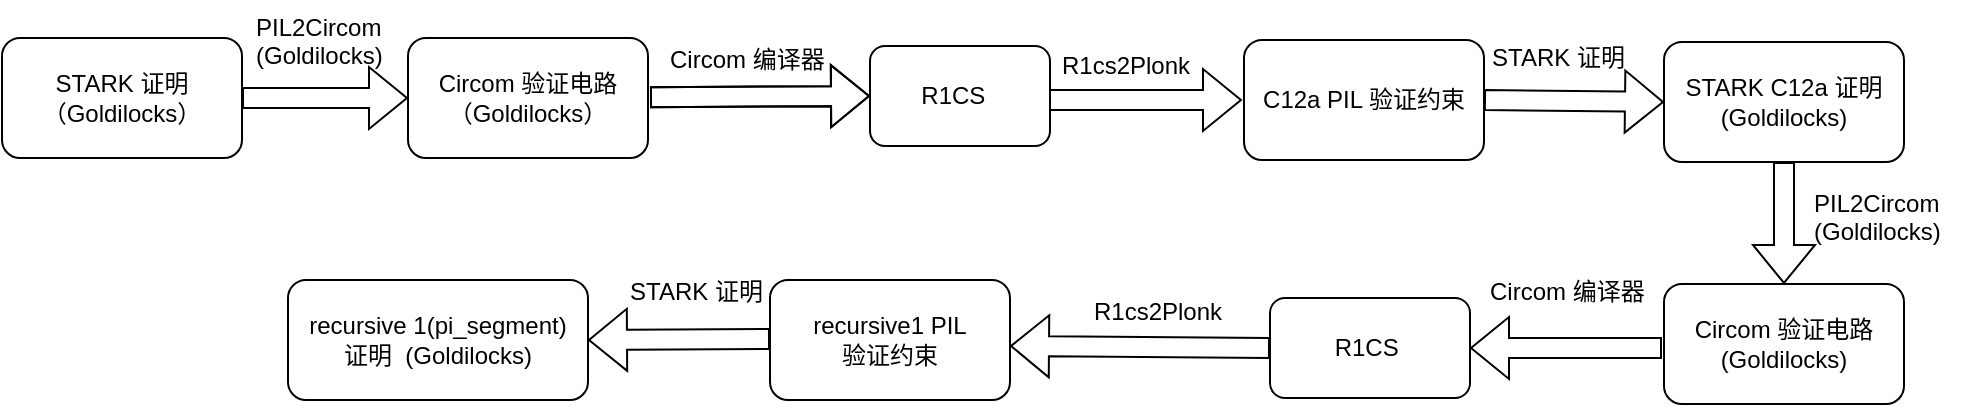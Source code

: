 <mxfile version="20.6.0" type="github">
  <diagram id="G29fxjJjs0hPYExiOqVX" name="第 1 页">
    <mxGraphModel dx="1426" dy="655" grid="1" gridSize="10" guides="1" tooltips="1" connect="1" arrows="1" fold="1" page="1" pageScale="1" pageWidth="827" pageHeight="1169" math="0" shadow="0">
      <root>
        <mxCell id="0" />
        <mxCell id="1" parent="0" />
        <mxCell id="UaemOYfhT0YACzm22oCD-1" value="STARK 证明&lt;br&gt;（Goldilocks）" style="rounded=1;whiteSpace=wrap;html=1;" vertex="1" parent="1">
          <mxGeometry x="67" y="143" width="120" height="60" as="geometry" />
        </mxCell>
        <mxCell id="UaemOYfhT0YACzm22oCD-2" value="Circom 验证电路&lt;br&gt;（Goldilocks）" style="rounded=1;whiteSpace=wrap;html=1;" vertex="1" parent="1">
          <mxGeometry x="270" y="143" width="120" height="60" as="geometry" />
        </mxCell>
        <mxCell id="UaemOYfhT0YACzm22oCD-3" value="" style="shape=flexArrow;endArrow=classic;html=1;rounded=0;exitX=1;exitY=0.5;exitDx=0;exitDy=0;entryX=0;entryY=0.5;entryDx=0;entryDy=0;" edge="1" parent="1" source="UaemOYfhT0YACzm22oCD-1" target="UaemOYfhT0YACzm22oCD-2">
          <mxGeometry width="50" height="50" relative="1" as="geometry">
            <mxPoint x="201" y="273" as="sourcePoint" />
            <mxPoint x="251" y="223" as="targetPoint" />
          </mxGeometry>
        </mxCell>
        <mxCell id="UaemOYfhT0YACzm22oCD-4" value="PIL2Circom&amp;nbsp;&lt;br&gt;(Goldilocks)" style="text;whiteSpace=wrap;html=1;" vertex="1" parent="1">
          <mxGeometry x="192" y="124" width="84" height="33" as="geometry" />
        </mxCell>
        <mxCell id="UaemOYfhT0YACzm22oCD-5" value="C12a PIL 验证约束" style="rounded=1;whiteSpace=wrap;html=1;" vertex="1" parent="1">
          <mxGeometry x="688" y="144" width="120" height="60" as="geometry" />
        </mxCell>
        <mxCell id="UaemOYfhT0YACzm22oCD-6" value="R1cs2Plonk" style="text;whiteSpace=wrap;html=1;" vertex="1" parent="1">
          <mxGeometry x="595" y="143" width="84" height="33" as="geometry" />
        </mxCell>
        <mxCell id="UaemOYfhT0YACzm22oCD-7" value="" style="shape=flexArrow;endArrow=classic;html=1;rounded=0;exitX=1;exitY=0.5;exitDx=0;exitDy=0;entryX=0;entryY=0.5;entryDx=0;entryDy=0;" edge="1" parent="1">
          <mxGeometry width="50" height="50" relative="1" as="geometry">
            <mxPoint x="577" y="174" as="sourcePoint" />
            <mxPoint x="687" y="174" as="targetPoint" />
          </mxGeometry>
        </mxCell>
        <mxCell id="UaemOYfhT0YACzm22oCD-8" value="STARK C12a 证明&lt;br&gt;(Goldilocks)" style="rounded=1;whiteSpace=wrap;html=1;" vertex="1" parent="1">
          <mxGeometry x="898" y="145" width="120" height="60" as="geometry" />
        </mxCell>
        <mxCell id="UaemOYfhT0YACzm22oCD-9" value="" style="shape=flexArrow;endArrow=classic;html=1;rounded=0;exitX=1;exitY=0.5;exitDx=0;exitDy=0;entryX=0;entryY=0.5;entryDx=0;entryDy=0;" edge="1" parent="1" source="UaemOYfhT0YACzm22oCD-5" target="UaemOYfhT0YACzm22oCD-8">
          <mxGeometry width="50" height="50" relative="1" as="geometry">
            <mxPoint x="940.0" y="143.0" as="sourcePoint" />
            <mxPoint x="910" y="174" as="targetPoint" />
          </mxGeometry>
        </mxCell>
        <mxCell id="UaemOYfhT0YACzm22oCD-10" value="STARK 证明" style="text;whiteSpace=wrap;html=1;" vertex="1" parent="1">
          <mxGeometry x="810" y="139" width="69" height="23" as="geometry" />
        </mxCell>
        <mxCell id="UaemOYfhT0YACzm22oCD-11" value="R1CS&amp;nbsp;&amp;nbsp;" style="rounded=1;whiteSpace=wrap;html=1;" vertex="1" parent="1">
          <mxGeometry x="501" y="147" width="90" height="50" as="geometry" />
        </mxCell>
        <mxCell id="UaemOYfhT0YACzm22oCD-12" value="" style="shape=flexArrow;endArrow=classic;html=1;rounded=0;exitX=1;exitY=0.5;exitDx=0;exitDy=0;entryX=0;entryY=0.5;entryDx=0;entryDy=0;" edge="1" parent="1" target="UaemOYfhT0YACzm22oCD-11">
          <mxGeometry width="50" height="50" relative="1" as="geometry">
            <mxPoint x="391" y="172.57" as="sourcePoint" />
            <mxPoint x="491" y="173" as="targetPoint" />
          </mxGeometry>
        </mxCell>
        <mxCell id="UaemOYfhT0YACzm22oCD-13" value="Circom 编译器" style="text;whiteSpace=wrap;html=1;" vertex="1" parent="1">
          <mxGeometry x="399" y="140" width="84" height="33" as="geometry" />
        </mxCell>
        <mxCell id="UaemOYfhT0YACzm22oCD-14" value="" style="shape=flexArrow;endArrow=classic;html=1;rounded=0;exitX=1;exitY=0.5;exitDx=0;exitDy=0;entryX=0;entryY=0.5;entryDx=0;entryDy=0;" edge="1" parent="1" target="UaemOYfhT0YACzm22oCD-11">
          <mxGeometry width="50" height="50" relative="1" as="geometry">
            <mxPoint x="391" y="172.57" as="sourcePoint" />
            <mxPoint x="491" y="173" as="targetPoint" />
          </mxGeometry>
        </mxCell>
        <mxCell id="UaemOYfhT0YACzm22oCD-15" value="" style="shape=flexArrow;endArrow=classic;html=1;rounded=0;entryX=0.5;entryY=0;entryDx=0;entryDy=0;exitX=0.5;exitY=1;exitDx=0;exitDy=0;" edge="1" parent="1" source="UaemOYfhT0YACzm22oCD-8" target="UaemOYfhT0YACzm22oCD-23">
          <mxGeometry width="50" height="50" relative="1" as="geometry">
            <mxPoint x="711" y="313" as="sourcePoint" />
            <mxPoint x="617" y="314" as="targetPoint" />
          </mxGeometry>
        </mxCell>
        <mxCell id="UaemOYfhT0YACzm22oCD-16" value="PIL2Circom&amp;nbsp;&lt;br&gt;(Goldilocks)" style="text;whiteSpace=wrap;html=1;" vertex="1" parent="1">
          <mxGeometry x="971" y="212" width="84" height="33" as="geometry" />
        </mxCell>
        <mxCell id="UaemOYfhT0YACzm22oCD-17" value="" style="shape=flexArrow;endArrow=classic;html=1;rounded=0;exitX=0;exitY=0.5;exitDx=0;exitDy=0;" edge="1" parent="1">
          <mxGeometry width="50" height="50" relative="1" as="geometry">
            <mxPoint x="897" y="298" as="sourcePoint" />
            <mxPoint x="801" y="298" as="targetPoint" />
          </mxGeometry>
        </mxCell>
        <mxCell id="UaemOYfhT0YACzm22oCD-18" value="R1CS&amp;nbsp;" style="rounded=1;whiteSpace=wrap;html=1;" vertex="1" parent="1">
          <mxGeometry x="701" y="273" width="100" height="50" as="geometry" />
        </mxCell>
        <mxCell id="UaemOYfhT0YACzm22oCD-19" value="" style="shape=flexArrow;endArrow=classic;html=1;rounded=0;exitX=0;exitY=0.5;exitDx=0;exitDy=0;" edge="1" parent="1" source="UaemOYfhT0YACzm22oCD-18">
          <mxGeometry width="50" height="50" relative="1" as="geometry">
            <mxPoint x="581" y="297" as="sourcePoint" />
            <mxPoint x="571" y="297" as="targetPoint" />
          </mxGeometry>
        </mxCell>
        <mxCell id="UaemOYfhT0YACzm22oCD-20" value="R1cs2Plonk" style="text;whiteSpace=wrap;html=1;" vertex="1" parent="1">
          <mxGeometry x="611" y="266" width="84" height="33" as="geometry" />
        </mxCell>
        <mxCell id="UaemOYfhT0YACzm22oCD-21" value="recursive1 PIL &lt;br&gt;验证约束" style="rounded=1;whiteSpace=wrap;html=1;" vertex="1" parent="1">
          <mxGeometry x="451" y="264" width="120" height="60" as="geometry" />
        </mxCell>
        <mxCell id="UaemOYfhT0YACzm22oCD-22" value="Circom 编译器" style="text;whiteSpace=wrap;html=1;" vertex="1" parent="1">
          <mxGeometry x="808.5" y="256" width="84" height="33" as="geometry" />
        </mxCell>
        <mxCell id="UaemOYfhT0YACzm22oCD-23" value="Circom 验证电路&lt;br&gt;(Goldilocks)" style="rounded=1;whiteSpace=wrap;html=1;" vertex="1" parent="1">
          <mxGeometry x="898" y="266" width="120" height="60" as="geometry" />
        </mxCell>
        <mxCell id="UaemOYfhT0YACzm22oCD-24" value="recursive 1(pi_segment) &lt;br&gt;证明&amp;nbsp; (Goldilocks)" style="rounded=1;whiteSpace=wrap;html=1;" vertex="1" parent="1">
          <mxGeometry x="210" y="264" width="150" height="60" as="geometry" />
        </mxCell>
        <mxCell id="UaemOYfhT0YACzm22oCD-25" value="" style="shape=flexArrow;endArrow=classic;html=1;rounded=0;exitX=0;exitY=0.5;exitDx=0;exitDy=0;entryX=1;entryY=0.5;entryDx=0;entryDy=0;" edge="1" parent="1" target="UaemOYfhT0YACzm22oCD-24">
          <mxGeometry width="50" height="50" relative="1" as="geometry">
            <mxPoint x="451" y="293.5" as="sourcePoint" />
            <mxPoint x="360" y="297" as="targetPoint" />
          </mxGeometry>
        </mxCell>
        <mxCell id="UaemOYfhT0YACzm22oCD-26" value="STARK 证明" style="text;whiteSpace=wrap;html=1;" vertex="1" parent="1">
          <mxGeometry x="379" y="256" width="69" height="23" as="geometry" />
        </mxCell>
      </root>
    </mxGraphModel>
  </diagram>
</mxfile>
